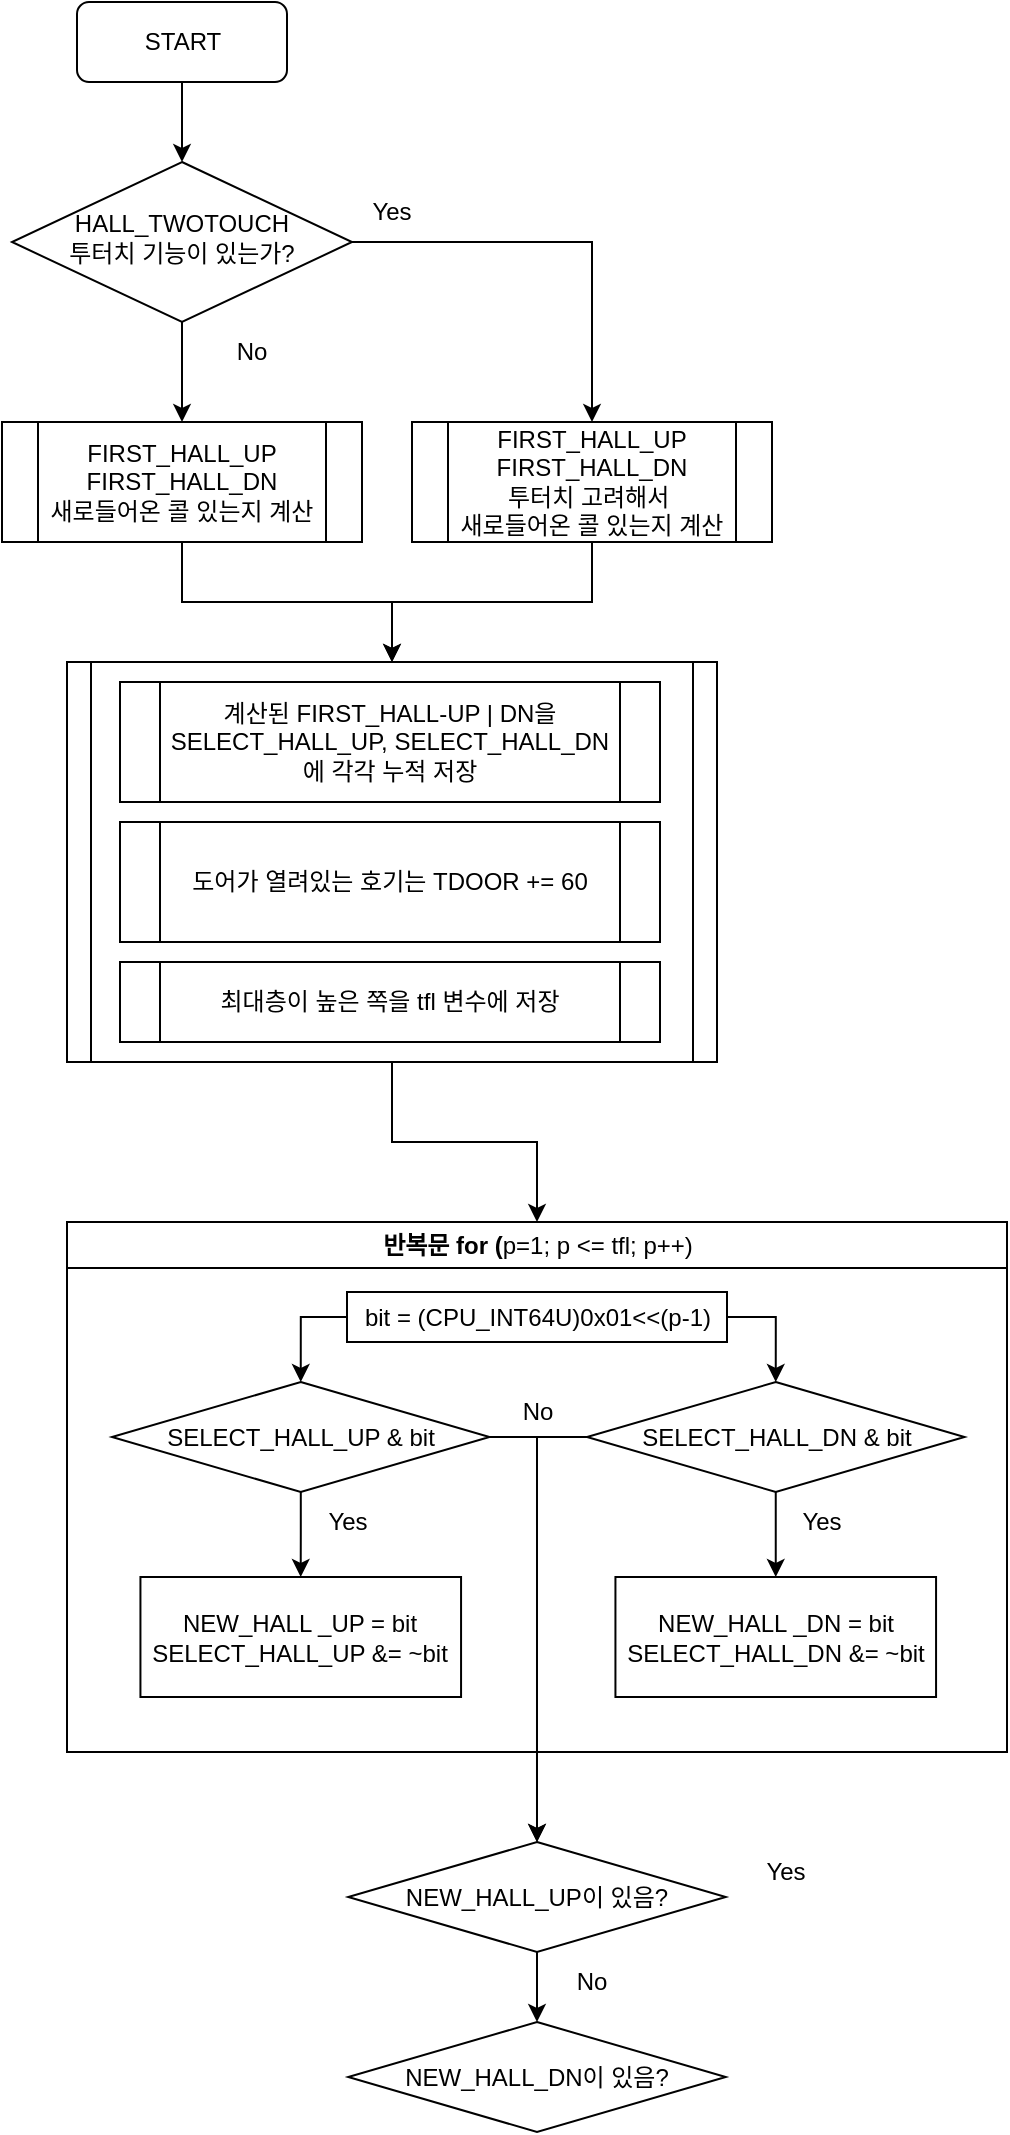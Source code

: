 <mxfile version="24.5.4" type="github">
  <diagram id="C5RBs43oDa-KdzZeNtuy" name="Page-1">
    <mxGraphModel dx="1674" dy="780" grid="1" gridSize="10" guides="1" tooltips="1" connect="1" arrows="1" fold="1" page="1" pageScale="1" pageWidth="827" pageHeight="1169" math="0" shadow="0">
      <root>
        <mxCell id="WIyWlLk6GJQsqaUBKTNV-0" />
        <mxCell id="WIyWlLk6GJQsqaUBKTNV-1" parent="WIyWlLk6GJQsqaUBKTNV-0" />
        <mxCell id="E-QepIE0ANGa5jjJBdtW-18" style="edgeStyle=orthogonalEdgeStyle;rounded=0;orthogonalLoop=1;jettySize=auto;html=1;exitX=1;exitY=0.5;exitDx=0;exitDy=0;entryX=0.5;entryY=0;entryDx=0;entryDy=0;" edge="1" parent="WIyWlLk6GJQsqaUBKTNV-1" source="WIyWlLk6GJQsqaUBKTNV-6" target="WIyWlLk6GJQsqaUBKTNV-7">
          <mxGeometry relative="1" as="geometry" />
        </mxCell>
        <mxCell id="WIyWlLk6GJQsqaUBKTNV-6" value="HALL_TWOTOUCH&lt;div&gt;투터치 기능이 있는가?&lt;/div&gt;" style="rhombus;whiteSpace=wrap;html=1;shadow=0;fontFamily=Helvetica;fontSize=12;align=center;strokeWidth=1;spacing=6;spacingTop=-4;" parent="WIyWlLk6GJQsqaUBKTNV-1" vertex="1">
          <mxGeometry x="30" y="90" width="170" height="80" as="geometry" />
        </mxCell>
        <mxCell id="E-QepIE0ANGa5jjJBdtW-20" style="edgeStyle=orthogonalEdgeStyle;rounded=0;orthogonalLoop=1;jettySize=auto;html=1;exitX=0.5;exitY=1;exitDx=0;exitDy=0;entryX=0.5;entryY=0;entryDx=0;entryDy=0;" edge="1" parent="WIyWlLk6GJQsqaUBKTNV-1" source="WIyWlLk6GJQsqaUBKTNV-7" target="E-QepIE0ANGa5jjJBdtW-16">
          <mxGeometry relative="1" as="geometry" />
        </mxCell>
        <mxCell id="WIyWlLk6GJQsqaUBKTNV-7" value="FIRST_HALL_UP&lt;div&gt;FIRST_HALL_DN&lt;/div&gt;&lt;div&gt;투터치 고려해서&amp;nbsp;&lt;/div&gt;&lt;div&gt;새로들어온 콜 있는지 계산&lt;/div&gt;" style="shape=process;whiteSpace=wrap;html=1;fontSize=12;glass=0;strokeWidth=1;shadow=0;" parent="WIyWlLk6GJQsqaUBKTNV-1" vertex="1">
          <mxGeometry x="230" y="220" width="180" height="60" as="geometry" />
        </mxCell>
        <mxCell id="E-QepIE0ANGa5jjJBdtW-3" value="START" style="rounded=1;whiteSpace=wrap;html=1;" vertex="1" parent="WIyWlLk6GJQsqaUBKTNV-1">
          <mxGeometry x="62.5" y="10" width="105" height="40" as="geometry" />
        </mxCell>
        <mxCell id="E-QepIE0ANGa5jjJBdtW-4" value="" style="endArrow=classic;html=1;rounded=0;exitX=0.5;exitY=1;exitDx=0;exitDy=0;entryX=0.5;entryY=0;entryDx=0;entryDy=0;" edge="1" parent="WIyWlLk6GJQsqaUBKTNV-1" source="E-QepIE0ANGa5jjJBdtW-3" target="WIyWlLk6GJQsqaUBKTNV-6">
          <mxGeometry width="50" height="50" relative="1" as="geometry">
            <mxPoint x="390" y="430" as="sourcePoint" />
            <mxPoint x="440" y="380" as="targetPoint" />
          </mxGeometry>
        </mxCell>
        <mxCell id="E-QepIE0ANGa5jjJBdtW-7" value="" style="endArrow=classic;html=1;rounded=0;exitX=0.5;exitY=1;exitDx=0;exitDy=0;" edge="1" parent="WIyWlLk6GJQsqaUBKTNV-1" source="WIyWlLk6GJQsqaUBKTNV-6">
          <mxGeometry width="50" height="50" relative="1" as="geometry">
            <mxPoint x="200" y="130" as="sourcePoint" />
            <mxPoint x="115" y="220" as="targetPoint" />
          </mxGeometry>
        </mxCell>
        <mxCell id="E-QepIE0ANGa5jjJBdtW-19" style="edgeStyle=orthogonalEdgeStyle;rounded=0;orthogonalLoop=1;jettySize=auto;html=1;exitX=0.5;exitY=1;exitDx=0;exitDy=0;" edge="1" parent="WIyWlLk6GJQsqaUBKTNV-1" source="E-QepIE0ANGa5jjJBdtW-9" target="E-QepIE0ANGa5jjJBdtW-16">
          <mxGeometry relative="1" as="geometry" />
        </mxCell>
        <mxCell id="E-QepIE0ANGa5jjJBdtW-9" value="FIRST_HALL_UP&lt;div&gt;FIRST_HALL_DN&lt;/div&gt;&lt;div&gt;새로들어온 콜 있는지 계산&lt;/div&gt;" style="shape=process;whiteSpace=wrap;html=1;fontSize=12;glass=0;strokeWidth=1;shadow=0;" vertex="1" parent="WIyWlLk6GJQsqaUBKTNV-1">
          <mxGeometry x="25" y="220" width="180" height="60" as="geometry" />
        </mxCell>
        <mxCell id="E-QepIE0ANGa5jjJBdtW-12" value="Yes&lt;span style=&quot;color: rgba(0, 0, 0, 0); font-family: monospace; font-size: 0px; text-align: start; text-wrap: nowrap;&quot;&gt;%3CmxGraphModel%3E%3Croot%3E%3CmxCell%20id%3D%220%22%2F%3E%3CmxCell%20id%3D%221%22%20parent%3D%220%22%2F%3E%3CmxCell%20id%3D%222%22%20value%3D%22FIRST_HALL_UP%26lt%3Bdiv%26gt%3BFIRST_HALL_DN%26lt%3B%2Fdiv%26gt%3B%26lt%3Bdiv%26gt%3B%ED%88%AC%ED%84%B0%EC%B9%98%20%EA%B3%A0%EB%A0%A4%ED%95%B4%EC%84%9C%26amp%3Bnbsp%3B%26lt%3B%2Fdiv%26gt%3B%26lt%3Bdiv%26gt%3B%EC%83%88%EB%A1%9C%EB%93%A4%EC%96%B4%EC%98%A8%20%EC%BD%9C%20%EC%9E%88%EB%8A%94%EC%A7%80%20%EA%B3%84%EC%82%B0%26lt%3B%2Fdiv%26gt%3B%22%20style%3D%22rounded%3D1%3BwhiteSpace%3Dwrap%3Bhtml%3D1%3BfontSize%3D12%3Bglass%3D0%3BstrokeWidth%3D1%3Bshadow%3D0%3B%22%20vertex%3D%221%22%20parent%3D%221%22%3E%3CmxGeometry%20x%3D%22260%22%20y%3D%2290%22%20width%3D%22150%22%20height%3D%2260%22%20as%3D%22geometry%22%2F%3E%3C%2FmxCell%3E%3C%2Froot%3E%3C%2FmxGraphModel%3E&lt;/span&gt;" style="text;html=1;align=center;verticalAlign=middle;whiteSpace=wrap;rounded=0;" vertex="1" parent="WIyWlLk6GJQsqaUBKTNV-1">
          <mxGeometry x="190" y="100" width="60" height="30" as="geometry" />
        </mxCell>
        <mxCell id="E-QepIE0ANGa5jjJBdtW-13" value="&lt;div style=&quot;text-align: center;&quot;&gt;&lt;span style=&quot;text-align: start; background-color: initial;&quot;&gt;No&lt;/span&gt;&lt;span style=&quot;color: rgba(0, 0, 0, 0); font-family: monospace; font-size: 0px; text-align: start; text-wrap: nowrap; background-color: initial;&quot;&gt;%3CmxGraphModel%3E%3Croot%3E%3CmxCell%20id%3D%220%22%2F%3E%3CmxCell%20id%3D%221%22%20parent%3D%220%22%2F%3E%3CmxCell%20id%3D%222%22%20value%3D%22FIRST_HALL_UP%26lt%3Bdiv%26gt%3BFIRST_HALL_DN%26lt%3B%2Fdiv%26gt%3B%26lt%3Bdiv%26gt%3B%ED%88%AC%ED%84%B0%EC%B9%98%20%EA%B3%A0%EB%A0%A4%ED%95%B4%EC%84%9C%26amp%3Bnbsp%3B%26lt%3B%2Fdiv%26gt%3B%26lt%3Bdiv%26gt%3B%EC%83%88%EB%A1%9C%EB%93%A4%EC%96%B4%EC%98%A8%20%EC%BD%9C%20%EC%9E%88%EB%8A%94%EC%A7%80%20%EA%B3%84%EC%82%B0%26lt%3B%2Fdiv%26gt%3B%22%20style%3D%22rounded%3D1%3BwhiteSpace%3Dwrap%3Bhtml%3D1%3BfontSize%3D12%3Bglass%3D0%3BstrokeWidth%3D1%3Bshadow%3D0%3B%22%20vertex%3D%221%22%20parent%3D%221%22%3E%3CmxGeometry%20x%3D%22260%22%20y%3D%2290%22%20width%3D%22150%22%20height%3D%2260%22%20as%3D%22geometry%22%2F%3E%3C%2FmxCell%3E%3C%2Froot%3E%3C%2FmxGraphModel%3E&lt;/span&gt;&lt;/div&gt;" style="text;html=1;align=center;verticalAlign=middle;whiteSpace=wrap;rounded=0;" vertex="1" parent="WIyWlLk6GJQsqaUBKTNV-1">
          <mxGeometry x="120" y="170" width="60" height="30" as="geometry" />
        </mxCell>
        <mxCell id="E-QepIE0ANGa5jjJBdtW-44" style="edgeStyle=orthogonalEdgeStyle;rounded=0;orthogonalLoop=1;jettySize=auto;html=1;exitX=0.5;exitY=1;exitDx=0;exitDy=0;entryX=0.5;entryY=0;entryDx=0;entryDy=0;" edge="1" parent="WIyWlLk6GJQsqaUBKTNV-1" source="E-QepIE0ANGa5jjJBdtW-16" target="E-QepIE0ANGa5jjJBdtW-27">
          <mxGeometry relative="1" as="geometry" />
        </mxCell>
        <mxCell id="E-QepIE0ANGa5jjJBdtW-16" value="&lt;div&gt;&lt;br&gt;&lt;/div&gt;" style="shape=process;whiteSpace=wrap;html=1;backgroundOutline=1;size=0.038;" vertex="1" parent="WIyWlLk6GJQsqaUBKTNV-1">
          <mxGeometry x="57.5" y="340" width="325" height="200" as="geometry" />
        </mxCell>
        <mxCell id="E-QepIE0ANGa5jjJBdtW-22" value="계산된 FIRST_HALL-UP | DN을SELECT_HALL_UP,&amp;nbsp;&lt;span style=&quot;background-color: initial;&quot;&gt;SELECT_HALL_DN&lt;/span&gt;&lt;div&gt;에 각각 누적 저장&lt;/div&gt;" style="shape=process;whiteSpace=wrap;html=1;backgroundOutline=1;size=0.074;" vertex="1" parent="WIyWlLk6GJQsqaUBKTNV-1">
          <mxGeometry x="84" y="350" width="270" height="60" as="geometry" />
        </mxCell>
        <mxCell id="E-QepIE0ANGa5jjJBdtW-23" value="도어가 열려있는 호기는 TDOOR += 60" style="shape=process;whiteSpace=wrap;html=1;backgroundOutline=1;size=0.074;" vertex="1" parent="WIyWlLk6GJQsqaUBKTNV-1">
          <mxGeometry x="84" y="420" width="270" height="60" as="geometry" />
        </mxCell>
        <mxCell id="E-QepIE0ANGa5jjJBdtW-24" value="최대층이 높은 쪽을 tfl 변수에 저장" style="shape=process;whiteSpace=wrap;html=1;backgroundOutline=1;size=0.074;" vertex="1" parent="WIyWlLk6GJQsqaUBKTNV-1">
          <mxGeometry x="84" y="490" width="270" height="40" as="geometry" />
        </mxCell>
        <mxCell id="E-QepIE0ANGa5jjJBdtW-27" value="반복문 for (&lt;span style=&quot;font-weight: 400;&quot;&gt;p=1; p &amp;lt;= tfl; p++)&lt;/span&gt;" style="swimlane;whiteSpace=wrap;html=1;" vertex="1" parent="WIyWlLk6GJQsqaUBKTNV-1">
          <mxGeometry x="57.5" y="620" width="470" height="265" as="geometry" />
        </mxCell>
        <mxCell id="E-QepIE0ANGa5jjJBdtW-36" style="edgeStyle=orthogonalEdgeStyle;rounded=0;orthogonalLoop=1;jettySize=auto;html=1;exitX=1;exitY=0.5;exitDx=0;exitDy=0;entryX=0.5;entryY=0;entryDx=0;entryDy=0;" edge="1" parent="E-QepIE0ANGa5jjJBdtW-27" source="E-QepIE0ANGa5jjJBdtW-28" target="E-QepIE0ANGa5jjJBdtW-30">
          <mxGeometry relative="1" as="geometry" />
        </mxCell>
        <mxCell id="E-QepIE0ANGa5jjJBdtW-37" style="edgeStyle=orthogonalEdgeStyle;rounded=0;orthogonalLoop=1;jettySize=auto;html=1;exitX=0;exitY=0.5;exitDx=0;exitDy=0;entryX=0.5;entryY=0;entryDx=0;entryDy=0;" edge="1" parent="E-QepIE0ANGa5jjJBdtW-27" source="E-QepIE0ANGa5jjJBdtW-28" target="E-QepIE0ANGa5jjJBdtW-29">
          <mxGeometry relative="1" as="geometry" />
        </mxCell>
        <mxCell id="E-QepIE0ANGa5jjJBdtW-28" value="bit = (CPU_INT64U)0x01&amp;lt;&amp;lt;(p-1)" style="rounded=0;whiteSpace=wrap;html=1;" vertex="1" parent="E-QepIE0ANGa5jjJBdtW-27">
          <mxGeometry x="140" y="35" width="190" height="25" as="geometry" />
        </mxCell>
        <mxCell id="E-QepIE0ANGa5jjJBdtW-32" value="" style="edgeStyle=orthogonalEdgeStyle;rounded=0;orthogonalLoop=1;jettySize=auto;html=1;" edge="1" parent="E-QepIE0ANGa5jjJBdtW-27" source="E-QepIE0ANGa5jjJBdtW-29" target="E-QepIE0ANGa5jjJBdtW-31">
          <mxGeometry relative="1" as="geometry" />
        </mxCell>
        <mxCell id="E-QepIE0ANGa5jjJBdtW-29" value="SELECT_HALL_UP &amp;amp; bit" style="rhombus;whiteSpace=wrap;html=1;" vertex="1" parent="E-QepIE0ANGa5jjJBdtW-27">
          <mxGeometry x="22.5" y="80" width="188.75" height="55" as="geometry" />
        </mxCell>
        <mxCell id="E-QepIE0ANGa5jjJBdtW-35" style="edgeStyle=orthogonalEdgeStyle;rounded=0;orthogonalLoop=1;jettySize=auto;html=1;exitX=0.5;exitY=1;exitDx=0;exitDy=0;entryX=0.5;entryY=0;entryDx=0;entryDy=0;" edge="1" parent="E-QepIE0ANGa5jjJBdtW-27" source="E-QepIE0ANGa5jjJBdtW-30" target="E-QepIE0ANGa5jjJBdtW-34">
          <mxGeometry relative="1" as="geometry" />
        </mxCell>
        <mxCell id="E-QepIE0ANGa5jjJBdtW-30" value="SELECT_HALL_DN &amp;amp; bit" style="rhombus;whiteSpace=wrap;html=1;" vertex="1" parent="E-QepIE0ANGa5jjJBdtW-27">
          <mxGeometry x="260" y="80" width="188.75" height="55" as="geometry" />
        </mxCell>
        <mxCell id="E-QepIE0ANGa5jjJBdtW-31" value="NEW_HALL _UP = bit&lt;div&gt;SELECT_HALL_UP &amp;amp;= ~bit&lt;/div&gt;" style="whiteSpace=wrap;html=1;" vertex="1" parent="E-QepIE0ANGa5jjJBdtW-27">
          <mxGeometry x="36.72" y="177.5" width="160.31" height="60" as="geometry" />
        </mxCell>
        <mxCell id="E-QepIE0ANGa5jjJBdtW-34" value="NEW_HALL _DN = bit&lt;div&gt;SELECT_HALL_DN &amp;amp;= ~bit&lt;/div&gt;" style="whiteSpace=wrap;html=1;" vertex="1" parent="E-QepIE0ANGa5jjJBdtW-27">
          <mxGeometry x="274.22" y="177.5" width="160.31" height="60" as="geometry" />
        </mxCell>
        <mxCell id="E-QepIE0ANGa5jjJBdtW-38" value="Yes&lt;span style=&quot;color: rgba(0, 0, 0, 0); font-family: monospace; font-size: 0px; text-align: start; text-wrap: nowrap;&quot;&gt;%3CmxGraphModel%3E%3Croot%3E%3CmxCell%20id%3D%220%22%2F%3E%3CmxCell%20id%3D%221%22%20parent%3D%220%22%2F%3E%3CmxCell%20id%3D%222%22%20value%3D%22FIRST_HALL_UP%26lt%3Bdiv%26gt%3BFIRST_HALL_DN%26lt%3B%2Fdiv%26gt%3B%26lt%3Bdiv%26gt%3B%ED%88%AC%ED%84%B0%EC%B9%98%20%EA%B3%A0%EB%A0%A4%ED%95%B4%EC%84%9C%26amp%3Bnbsp%3B%26lt%3B%2Fdiv%26gt%3B%26lt%3Bdiv%26gt%3B%EC%83%88%EB%A1%9C%EB%93%A4%EC%96%B4%EC%98%A8%20%EC%BD%9C%20%EC%9E%88%EB%8A%94%EC%A7%80%20%EA%B3%84%EC%82%B0%26lt%3B%2Fdiv%26gt%3B%22%20style%3D%22rounded%3D1%3BwhiteSpace%3Dwrap%3Bhtml%3D1%3BfontSize%3D12%3Bglass%3D0%3BstrokeWidth%3D1%3Bshadow%3D0%3B%22%20vertex%3D%221%22%20parent%3D%221%22%3E%3CmxGeometry%20x%3D%22260%22%20y%3D%2290%22%20width%3D%22150%22%20height%3D%2260%22%20as%3D%22geometry%22%2F%3E%3C%2FmxCell%3E%3C%2Froot%3E%3C%2FmxGraphModel%3E&lt;/span&gt;" style="text;html=1;align=center;verticalAlign=middle;whiteSpace=wrap;rounded=0;" vertex="1" parent="E-QepIE0ANGa5jjJBdtW-27">
          <mxGeometry x="110" y="135" width="60" height="30" as="geometry" />
        </mxCell>
        <mxCell id="E-QepIE0ANGa5jjJBdtW-39" value="Yes&lt;span style=&quot;color: rgba(0, 0, 0, 0); font-family: monospace; font-size: 0px; text-align: start; text-wrap: nowrap;&quot;&gt;%3CmxGraphModel%3E%3Croot%3E%3CmxCell%20id%3D%220%22%2F%3E%3CmxCell%20id%3D%221%22%20parent%3D%220%22%2F%3E%3CmxCell%20id%3D%222%22%20value%3D%22FIRST_HALL_UP%26lt%3Bdiv%26gt%3BFIRST_HALL_DN%26lt%3B%2Fdiv%26gt%3B%26lt%3Bdiv%26gt%3B%ED%88%AC%ED%84%B0%EC%B9%98%20%EA%B3%A0%EB%A0%A4%ED%95%B4%EC%84%9C%26amp%3Bnbsp%3B%26lt%3B%2Fdiv%26gt%3B%26lt%3Bdiv%26gt%3B%EC%83%88%EB%A1%9C%EB%93%A4%EC%96%B4%EC%98%A8%20%EC%BD%9C%20%EC%9E%88%EB%8A%94%EC%A7%80%20%EA%B3%84%EC%82%B0%26lt%3B%2Fdiv%26gt%3B%22%20style%3D%22rounded%3D1%3BwhiteSpace%3Dwrap%3Bhtml%3D1%3BfontSize%3D12%3Bglass%3D0%3BstrokeWidth%3D1%3Bshadow%3D0%3B%22%20vertex%3D%221%22%20parent%3D%221%22%3E%3CmxGeometry%20x%3D%22260%22%20y%3D%2290%22%20width%3D%22150%22%20height%3D%2260%22%20as%3D%22geometry%22%2F%3E%3C%2FmxCell%3E%3C%2Froot%3E%3C%2FmxGraphModel%3E&lt;/span&gt;" style="text;html=1;align=center;verticalAlign=middle;whiteSpace=wrap;rounded=0;" vertex="1" parent="E-QepIE0ANGa5jjJBdtW-27">
          <mxGeometry x="347" y="135" width="60" height="30" as="geometry" />
        </mxCell>
        <mxCell id="E-QepIE0ANGa5jjJBdtW-50" value="&lt;div style=&quot;text-align: center;&quot;&gt;&lt;span style=&quot;text-align: start; background-color: initial;&quot;&gt;No&lt;/span&gt;&lt;span style=&quot;color: rgba(0, 0, 0, 0); font-family: monospace; font-size: 0px; text-align: start; text-wrap: nowrap; background-color: initial;&quot;&gt;%3CmxGraphModel%3E%3Croot%3E%3CmxCell%20id%3D%220%22%2F%3E%3CmxCell%20id%3D%221%22%20parent%3D%220%22%2F%3E%3CmxCell%20id%3D%222%22%20value%3D%22FIRST_HALL_UP%26lt%3Bdiv%26gt%3BFIRST_HALL_DN%26lt%3B%2Fdiv%26gt%3B%26lt%3Bdiv%26gt%3B%ED%88%AC%ED%84%B0%EC%B9%98%20%EA%B3%A0%EB%A0%A4%ED%95%B4%EC%84%9C%26amp%3Bnbsp%3B%26lt%3B%2Fdiv%26gt%3B%26lt%3Bdiv%26gt%3B%EC%83%88%EB%A1%9C%EB%93%A4%EC%96%B4%EC%98%A8%20%EC%BD%9C%20%EC%9E%88%EB%8A%94%EC%A7%80%20%EA%B3%84%EC%82%B0%26lt%3B%2Fdiv%26gt%3B%22%20style%3D%22rounded%3D1%3BwhiteSpace%3Dwrap%3Bhtml%3D1%3BfontSize%3D12%3Bglass%3D0%3BstrokeWidth%3D1%3Bshadow%3D0%3B%22%20vertex%3D%221%22%20parent%3D%221%22%3E%3CmxGeometry%20x%3D%22260%22%20y%3D%2290%22%20width%3D%22150%22%20height%3D%2260%22%20as%3D%22geometry%22%2F%3E%3C%2FmxCell%3E%3C%2Froot%3E%3C%2FmxGraphModel%3E&lt;/span&gt;&lt;/div&gt;" style="text;html=1;align=center;verticalAlign=middle;whiteSpace=wrap;rounded=0;" vertex="1" parent="E-QepIE0ANGa5jjJBdtW-27">
          <mxGeometry x="205" y="80" width="60" height="30" as="geometry" />
        </mxCell>
        <mxCell id="E-QepIE0ANGa5jjJBdtW-49" style="edgeStyle=orthogonalEdgeStyle;rounded=0;orthogonalLoop=1;jettySize=auto;html=1;exitX=0.5;exitY=1;exitDx=0;exitDy=0;entryX=0.5;entryY=0;entryDx=0;entryDy=0;" edge="1" parent="WIyWlLk6GJQsqaUBKTNV-1" source="E-QepIE0ANGa5jjJBdtW-45" target="E-QepIE0ANGa5jjJBdtW-48">
          <mxGeometry relative="1" as="geometry" />
        </mxCell>
        <mxCell id="E-QepIE0ANGa5jjJBdtW-45" value="NEW_HALL_UP이 있음?" style="rhombus;whiteSpace=wrap;html=1;" vertex="1" parent="WIyWlLk6GJQsqaUBKTNV-1">
          <mxGeometry x="198.12" y="930" width="188.75" height="55" as="geometry" />
        </mxCell>
        <mxCell id="E-QepIE0ANGa5jjJBdtW-46" style="edgeStyle=orthogonalEdgeStyle;rounded=0;orthogonalLoop=1;jettySize=auto;html=1;exitX=1;exitY=0.5;exitDx=0;exitDy=0;" edge="1" parent="WIyWlLk6GJQsqaUBKTNV-1" source="E-QepIE0ANGa5jjJBdtW-29" target="E-QepIE0ANGa5jjJBdtW-45">
          <mxGeometry relative="1" as="geometry" />
        </mxCell>
        <mxCell id="E-QepIE0ANGa5jjJBdtW-47" style="edgeStyle=orthogonalEdgeStyle;rounded=0;orthogonalLoop=1;jettySize=auto;html=1;exitX=0;exitY=0.5;exitDx=0;exitDy=0;entryX=0.5;entryY=0;entryDx=0;entryDy=0;" edge="1" parent="WIyWlLk6GJQsqaUBKTNV-1" source="E-QepIE0ANGa5jjJBdtW-30" target="E-QepIE0ANGa5jjJBdtW-45">
          <mxGeometry relative="1" as="geometry" />
        </mxCell>
        <mxCell id="E-QepIE0ANGa5jjJBdtW-48" value="NEW_HALL_DN이 있음?" style="rhombus;whiteSpace=wrap;html=1;" vertex="1" parent="WIyWlLk6GJQsqaUBKTNV-1">
          <mxGeometry x="198.12" y="1020" width="188.75" height="55" as="geometry" />
        </mxCell>
        <mxCell id="E-QepIE0ANGa5jjJBdtW-51" value="&lt;div style=&quot;text-align: center;&quot;&gt;&lt;span style=&quot;text-align: start; background-color: initial;&quot;&gt;No&lt;/span&gt;&lt;span style=&quot;color: rgba(0, 0, 0, 0); font-family: monospace; font-size: 0px; text-align: start; text-wrap: nowrap; background-color: initial;&quot;&gt;%3CmxGraphModel%3E%3Croot%3E%3CmxCell%20id%3D%220%22%2F%3E%3CmxCell%20id%3D%221%22%20parent%3D%220%22%2F%3E%3CmxCell%20id%3D%222%22%20value%3D%22FIRST_HALL_UP%26lt%3Bdiv%26gt%3BFIRST_HALL_DN%26lt%3B%2Fdiv%26gt%3B%26lt%3Bdiv%26gt%3B%ED%88%AC%ED%84%B0%EC%B9%98%20%EA%B3%A0%EB%A0%A4%ED%95%B4%EC%84%9C%26amp%3Bnbsp%3B%26lt%3B%2Fdiv%26gt%3B%26lt%3Bdiv%26gt%3B%EC%83%88%EB%A1%9C%EB%93%A4%EC%96%B4%EC%98%A8%20%EC%BD%9C%20%EC%9E%88%EB%8A%94%EC%A7%80%20%EA%B3%84%EC%82%B0%26lt%3B%2Fdiv%26gt%3B%22%20style%3D%22rounded%3D1%3BwhiteSpace%3Dwrap%3Bhtml%3D1%3BfontSize%3D12%3Bglass%3D0%3BstrokeWidth%3D1%3Bshadow%3D0%3B%22%20vertex%3D%221%22%20parent%3D%221%22%3E%3CmxGeometry%20x%3D%22260%22%20y%3D%2290%22%20width%3D%22150%22%20height%3D%2260%22%20as%3D%22geometry%22%2F%3E%3C%2FmxCell%3E%3C%2Froot%3E%3C%2FmxGraphModel%3E&lt;/span&gt;&lt;/div&gt;" style="text;html=1;align=center;verticalAlign=middle;whiteSpace=wrap;rounded=0;" vertex="1" parent="WIyWlLk6GJQsqaUBKTNV-1">
          <mxGeometry x="290" y="985" width="60" height="30" as="geometry" />
        </mxCell>
        <mxCell id="E-QepIE0ANGa5jjJBdtW-52" value="Yes&lt;span style=&quot;color: rgba(0, 0, 0, 0); font-family: monospace; font-size: 0px; text-align: start; text-wrap: nowrap;&quot;&gt;%3CmxGraphModel%3E%3Croot%3E%3CmxCell%20id%3D%220%22%2F%3E%3CmxCell%20id%3D%221%22%20parent%3D%220%22%2F%3E%3CmxCell%20id%3D%222%22%20value%3D%22FIRST_HALL_UP%26lt%3Bdiv%26gt%3BFIRST_HALL_DN%26lt%3B%2Fdiv%26gt%3B%26lt%3Bdiv%26gt%3B%ED%88%AC%ED%84%B0%EC%B9%98%20%EA%B3%A0%EB%A0%A4%ED%95%B4%EC%84%9C%26amp%3Bnbsp%3B%26lt%3B%2Fdiv%26gt%3B%26lt%3Bdiv%26gt%3B%EC%83%88%EB%A1%9C%EB%93%A4%EC%96%B4%EC%98%A8%20%EC%BD%9C%20%EC%9E%88%EB%8A%94%EC%A7%80%20%EA%B3%84%EC%82%B0%26lt%3B%2Fdiv%26gt%3B%22%20style%3D%22rounded%3D1%3BwhiteSpace%3Dwrap%3Bhtml%3D1%3BfontSize%3D12%3Bglass%3D0%3BstrokeWidth%3D1%3Bshadow%3D0%3B%22%20vertex%3D%221%22%20parent%3D%221%22%3E%3CmxGeometry%20x%3D%22260%22%20y%3D%2290%22%20width%3D%22150%22%20height%3D%2260%22%20as%3D%22geometry%22%2F%3E%3C%2FmxCell%3E%3C%2Froot%3E%3C%2FmxGraphModel%3E&lt;/span&gt;" style="text;html=1;align=center;verticalAlign=middle;whiteSpace=wrap;rounded=0;" vertex="1" parent="WIyWlLk6GJQsqaUBKTNV-1">
          <mxGeometry x="386.87" y="930" width="60" height="30" as="geometry" />
        </mxCell>
      </root>
    </mxGraphModel>
  </diagram>
</mxfile>
